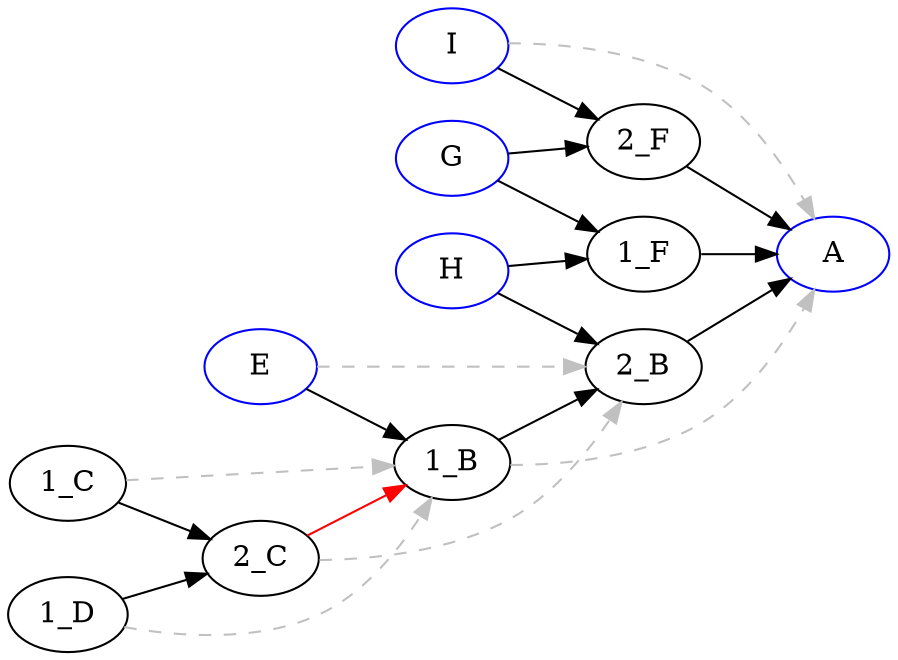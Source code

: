 digraph {

rankdir = LR

"A" [color=blue];
"E" [color=blue];
"G" [color=blue];
"H" [color=blue];
"I" [color=blue];
"1_B" -> "2_B" [style=filled, color=black];
"1_C" -> "2_C" [style=filled, color=black];
"1_D" -> "2_C" [style=filled, color=black];
"2_C" -> "1_B" [style=filled, color=red];
"1_F" -> "A" [style=filled, color=black];
"2_B" -> "A" [style=filled, color=black];
"2_F" -> "A" [style=filled, color=black];
"E" -> "1_B" [style=filled, color=black];
"G" -> "1_F" [style=filled, color=black];
"G" -> "2_F" [style=filled, color=black];
"H" -> "1_F" [style=filled, color=black];
"H" -> "2_B" [style=filled, color=black];
"I" -> "2_F" [style=filled, color=black];
"1_B" -> "A" [style=dashed, color=grey];
"1_C" -> "1_B" [style=dashed, color=grey];
"1_D" -> "1_B" [style=dashed, color=grey];
"2_C" -> "2_B" [style=dashed, color=grey];
"E" -> "2_B" [style=dashed, color=grey];
"I" -> "A" [style=dashed, color=grey];
}
